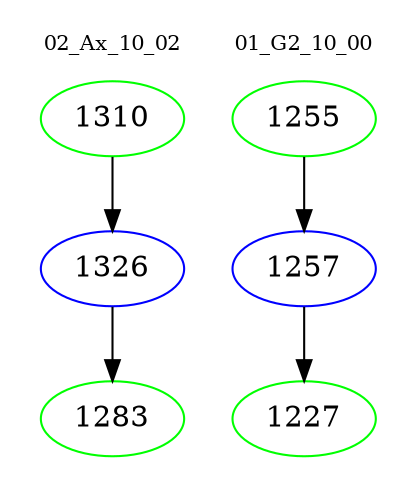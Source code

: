 digraph{
subgraph cluster_0 {
color = white
label = "02_Ax_10_02";
fontsize=10;
T0_1310 [label="1310", color="green"]
T0_1310 -> T0_1326 [color="black"]
T0_1326 [label="1326", color="blue"]
T0_1326 -> T0_1283 [color="black"]
T0_1283 [label="1283", color="green"]
}
subgraph cluster_1 {
color = white
label = "01_G2_10_00";
fontsize=10;
T1_1255 [label="1255", color="green"]
T1_1255 -> T1_1257 [color="black"]
T1_1257 [label="1257", color="blue"]
T1_1257 -> T1_1227 [color="black"]
T1_1227 [label="1227", color="green"]
}
}
